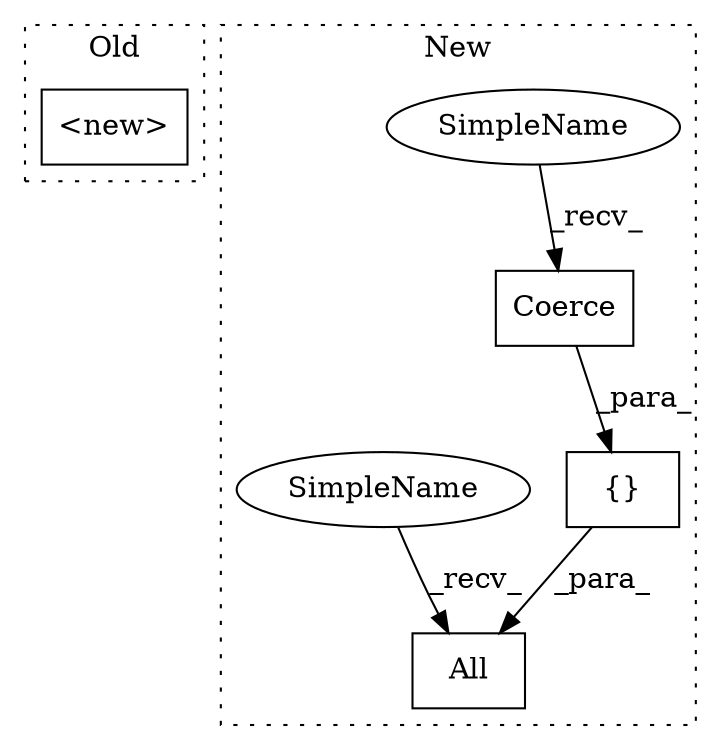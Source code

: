 digraph G {
subgraph cluster0 {
1 [label="<new>" a="14" s="835" l="52" shape="box"];
label = "Old";
style="dotted";
}
subgraph cluster1 {
2 [label="Coerce" a="32" s="846,856" l="7,1" shape="box"];
3 [label="All" a="32" s="769,858" l="4,1" shape="box"];
4 [label="{}" a="4" s="834,857" l="1,1" shape="box"];
5 [label="SimpleName" a="42" s="835" l="10" shape="ellipse"];
6 [label="SimpleName" a="42" s="758" l="10" shape="ellipse"];
label = "New";
style="dotted";
}
2 -> 4 [label="_para_"];
4 -> 3 [label="_para_"];
5 -> 2 [label="_recv_"];
6 -> 3 [label="_recv_"];
}